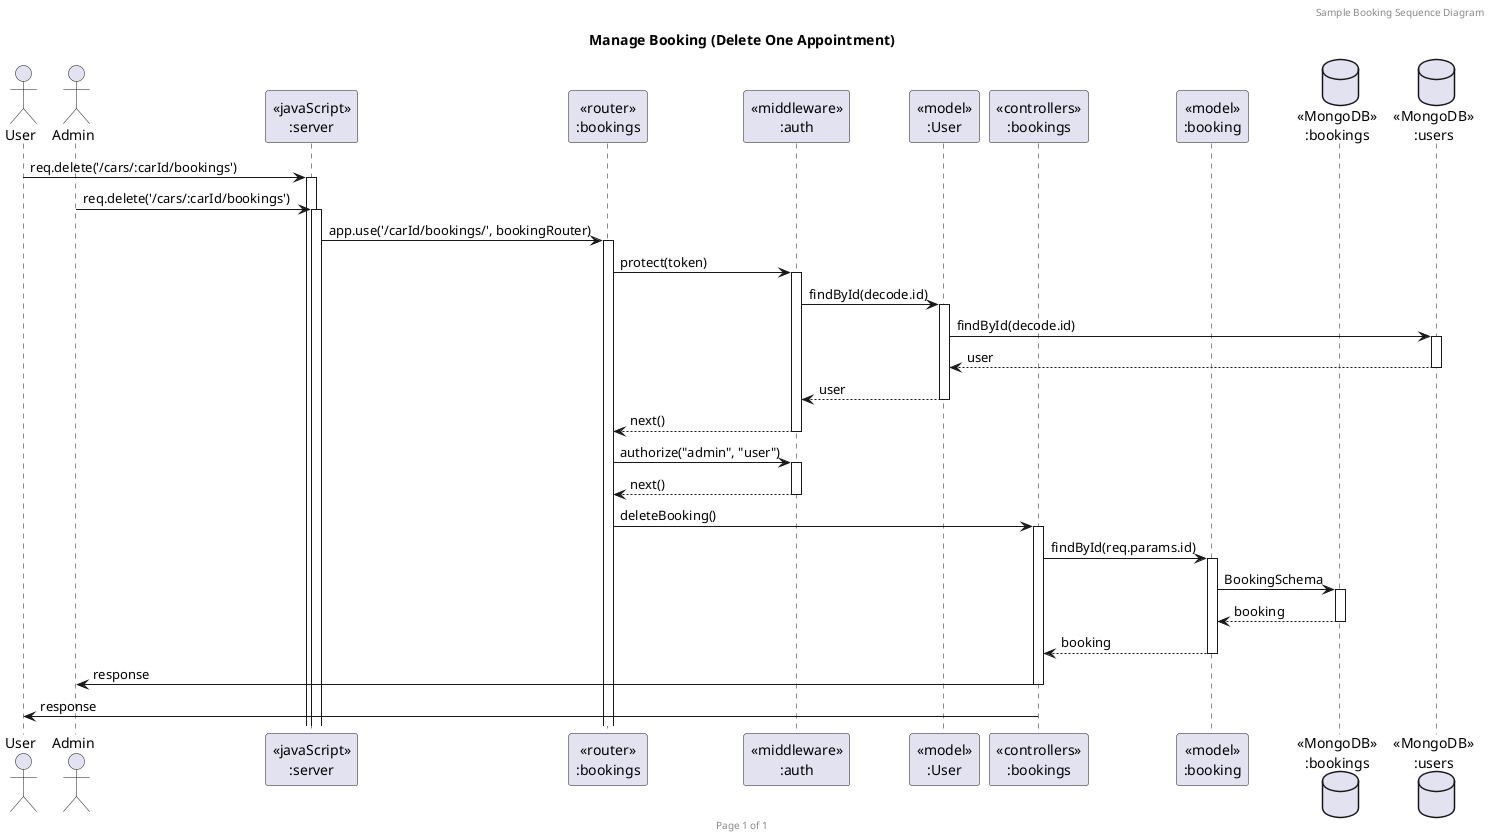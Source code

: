 @startuml Manage Booking (Delete One Appointment)

header Sample Booking Sequence Diagram
footer Page %page% of %lastpage%
title "Manage Booking (Delete One Appointment)"

' --------------------------------------------------------------------
actor "User" as user
actor "Admin" as admin
participant "<<javaScript>>\n:server" as server
participant "<<router>>\n:bookings" as routerBookings
participant "<<middleware>>\n:auth" as middlewareAuth
participant "<<model>>\n:User" as modelUser
participant "<<controllers>>\n:bookings" as controllersBookings
participant "<<model>>\n:booking" as modelBookings
database "<<MongoDB>>\n:bookings" as BookingsDatabase
database "<<MongoDB>>\n:users" as UsersDatabase

' --------------------------------------------------------------------
user -> server ++: req.delete('/cars/:carId/bookings')
admin -> server ++: req.delete('/cars/:carId/bookings')

server -> routerBookings ++: app.use('/carId/bookings/', bookingRouter)
routerBookings -> middlewareAuth ++: protect(token)
middlewareAuth -> modelUser ++: findById(decode.id)
modelUser -> UsersDatabase ++: findById(decode.id)
modelUser <-- UsersDatabase --: user
middlewareAuth <-- modelUser --:user
middlewareAuth --> routerBookings --: next()

routerBookings -> middlewareAuth ++: authorize("admin", "user")
routerBookings <-- middlewareAuth --: next()

routerBookings -> controllersBookings ++: deleteBooking()

controllersBookings -> modelBookings ++: findById(req.params.id)

modelBookings -> BookingsDatabase ++: BookingSchema
BookingsDatabase --> modelBookings --: booking
controllersBookings <-- modelBookings --: booking
controllersBookings -> admin --: response
controllersBookings -> user --: response

' --------------------------------------------------------------------
@enduml
